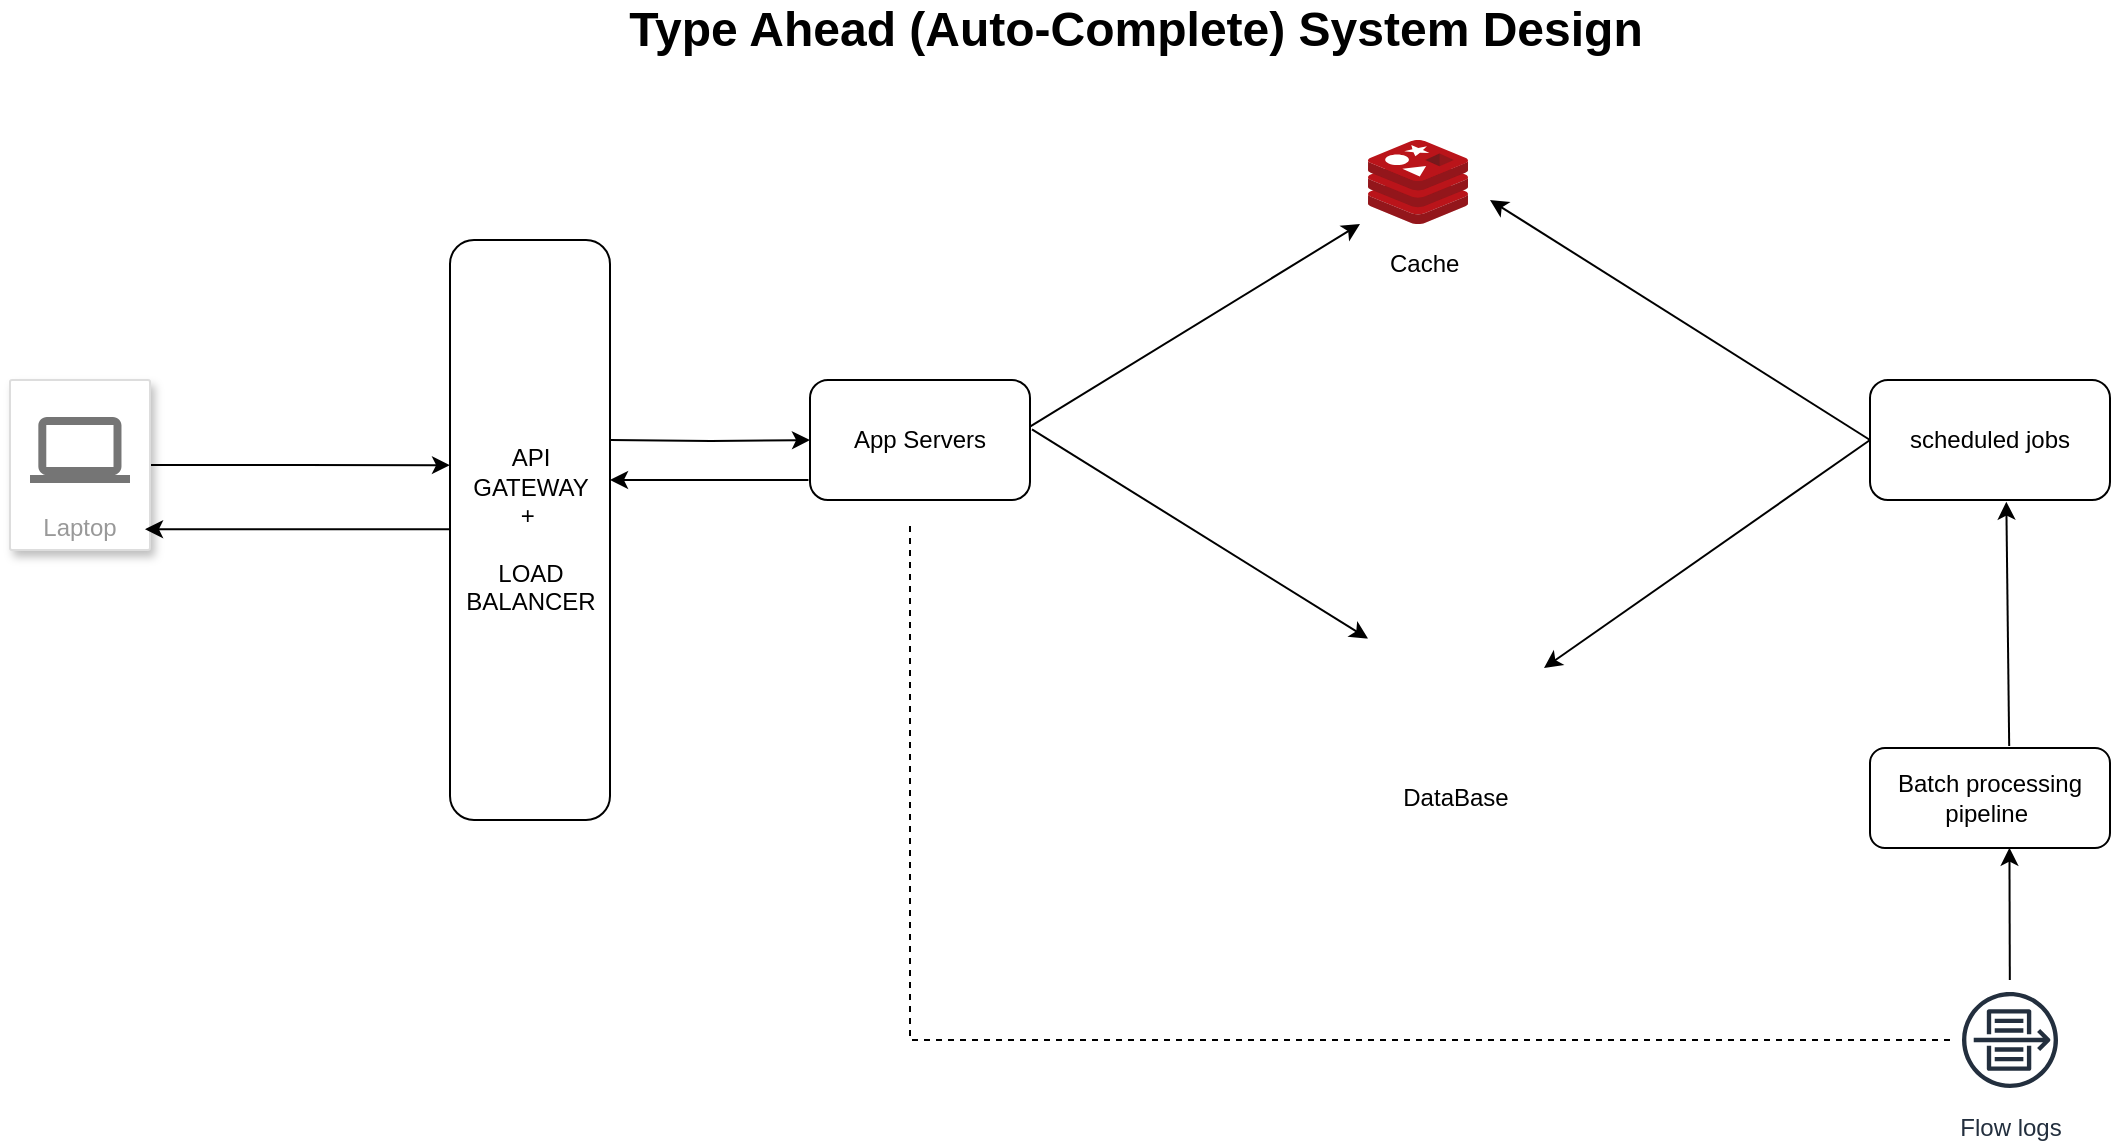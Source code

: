 <mxfile version="24.4.9" type="google">
  <diagram name="Page-1" id="AqxoCIrnYaayk7rzM27X">
    <mxGraphModel grid="1" page="1" gridSize="10" guides="1" tooltips="1" connect="1" arrows="1" fold="1" pageScale="1" pageWidth="1169" pageHeight="827" math="0" shadow="0">
      <root>
        <mxCell id="0" />
        <mxCell id="1" parent="0" />
        <mxCell id="02zTtfY_MGwb1G0K5M5e-1" value="" style="group" connectable="0" vertex="1" parent="1">
          <mxGeometry x="170" y="30" width="1050" height="550" as="geometry" />
        </mxCell>
        <mxCell id="a4hiRSeXa8W6ljTA61oM-5" style="edgeStyle=orthogonalEdgeStyle;rounded=0;orthogonalLoop=1;jettySize=auto;html=1;exitX=1;exitY=0.5;exitDx=0;exitDy=0;" edge="1" parent="02zTtfY_MGwb1G0K5M5e-1" source="a4hiRSeXa8W6ljTA61oM-1">
          <mxGeometry relative="1" as="geometry">
            <mxPoint x="220" y="232.579" as="targetPoint" />
          </mxGeometry>
        </mxCell>
        <mxCell id="a4hiRSeXa8W6ljTA61oM-1" value="Laptop" style="strokeColor=#dddddd;shadow=1;strokeWidth=1;rounded=1;absoluteArcSize=1;arcSize=2;labelPosition=center;verticalLabelPosition=middle;align=center;verticalAlign=bottom;spacingLeft=0;fontColor=#999999;fontSize=12;whiteSpace=wrap;spacingBottom=2;html=1;" vertex="1" parent="02zTtfY_MGwb1G0K5M5e-1">
          <mxGeometry y="190" width="70" height="85" as="geometry" />
        </mxCell>
        <mxCell id="a4hiRSeXa8W6ljTA61oM-2" value="" style="sketch=0;dashed=0;connectable=0;html=1;fillColor=#757575;strokeColor=none;shape=mxgraph.gcp2.laptop;part=1;" vertex="1" parent="a4hiRSeXa8W6ljTA61oM-1">
          <mxGeometry x="0.5" width="50" height="33" relative="1" as="geometry">
            <mxPoint x="-25" y="18.5" as="offset" />
          </mxGeometry>
        </mxCell>
        <mxCell id="a4hiRSeXa8W6ljTA61oM-9" value="" style="group" connectable="0" vertex="1" parent="02zTtfY_MGwb1G0K5M5e-1">
          <mxGeometry x="220" y="120" width="80" height="290" as="geometry" />
        </mxCell>
        <mxCell id="a4hiRSeXa8W6ljTA61oM-6" value="" style="rounded=1;whiteSpace=wrap;html=1;" vertex="1" parent="a4hiRSeXa8W6ljTA61oM-9">
          <mxGeometry width="80" height="290" as="geometry" />
        </mxCell>
        <mxCell id="a4hiRSeXa8W6ljTA61oM-7" value="API GATEWAY +&amp;nbsp;&lt;br&gt;&lt;br&gt;LOAD BALANCER" style="text;html=1;align=center;verticalAlign=middle;whiteSpace=wrap;rounded=0;" vertex="1" parent="a4hiRSeXa8W6ljTA61oM-9">
          <mxGeometry x="12.5" y="50" width="55" height="190" as="geometry" />
        </mxCell>
        <mxCell id="a4hiRSeXa8W6ljTA61oM-10" value="" style="shape=image;html=1;verticalAlign=top;verticalLabelPosition=bottom;labelBackgroundColor=#ffffff;imageAspect=0;aspect=fixed;image=https://cdn0.iconfinder.com/data/icons/phosphor-fill-vol-3/256/number-circle-one-fill-128.png" vertex="1" parent="02zTtfY_MGwb1G0K5M5e-1">
          <mxGeometry x="130" y="190" width="38" height="38" as="geometry" />
        </mxCell>
        <mxCell id="a4hiRSeXa8W6ljTA61oM-11" style="edgeStyle=orthogonalEdgeStyle;rounded=0;orthogonalLoop=1;jettySize=auto;html=1;" edge="1" parent="02zTtfY_MGwb1G0K5M5e-1">
          <mxGeometry relative="1" as="geometry">
            <mxPoint x="67.5" y="264.62" as="targetPoint" />
            <mxPoint x="220" y="264.62" as="sourcePoint" />
          </mxGeometry>
        </mxCell>
        <mxCell id="a4hiRSeXa8W6ljTA61oM-12" value="App Servers" style="rounded=1;whiteSpace=wrap;html=1;" vertex="1" parent="02zTtfY_MGwb1G0K5M5e-1">
          <mxGeometry x="400" y="190" width="110" height="60" as="geometry" />
        </mxCell>
        <mxCell id="a4hiRSeXa8W6ljTA61oM-13" style="edgeStyle=orthogonalEdgeStyle;rounded=0;orthogonalLoop=1;jettySize=auto;html=1;" edge="1" parent="02zTtfY_MGwb1G0K5M5e-1" target="a4hiRSeXa8W6ljTA61oM-12">
          <mxGeometry relative="1" as="geometry">
            <mxPoint x="300" y="220" as="sourcePoint" />
          </mxGeometry>
        </mxCell>
        <mxCell id="a4hiRSeXa8W6ljTA61oM-14" style="edgeStyle=orthogonalEdgeStyle;rounded=0;orthogonalLoop=1;jettySize=auto;html=1;exitX=-0.007;exitY=0.834;exitDx=0;exitDy=0;exitPerimeter=0;" edge="1" parent="02zTtfY_MGwb1G0K5M5e-1" source="a4hiRSeXa8W6ljTA61oM-12">
          <mxGeometry relative="1" as="geometry">
            <mxPoint x="300" y="240" as="targetPoint" />
            <mxPoint x="390" y="240.31" as="sourcePoint" />
          </mxGeometry>
        </mxCell>
        <mxCell id="a4hiRSeXa8W6ljTA61oM-19" value="" style="shape=image;html=1;verticalAlign=top;verticalLabelPosition=bottom;labelBackgroundColor=#ffffff;imageAspect=0;aspect=fixed;image=https://cdn0.iconfinder.com/data/icons/phosphor-fill-vol-3/256/number-circle-two-fill-128.png" vertex="1" parent="02zTtfY_MGwb1G0K5M5e-1">
          <mxGeometry x="342" y="200" width="18" height="18" as="geometry" />
        </mxCell>
        <mxCell id="a4hiRSeXa8W6ljTA61oM-20" value="" style="image;sketch=0;aspect=fixed;html=1;points=[];align=center;fontSize=12;image=img/lib/mscae/Cache_Redis_Product.svg;" vertex="1" parent="02zTtfY_MGwb1G0K5M5e-1">
          <mxGeometry x="679" y="70" width="50" height="42" as="geometry" />
        </mxCell>
        <mxCell id="a4hiRSeXa8W6ljTA61oM-21" value="" style="shape=image;html=1;verticalAlign=top;verticalLabelPosition=bottom;labelBackgroundColor=#ffffff;imageAspect=0;aspect=fixed;image=https://cdn1.iconfinder.com/data/icons/unicons-line-vol-2/24/database-128.png" vertex="1" parent="02zTtfY_MGwb1G0K5M5e-1">
          <mxGeometry x="679" y="290" width="88" height="88" as="geometry" />
        </mxCell>
        <mxCell id="a4hiRSeXa8W6ljTA61oM-22" value="" style="endArrow=classic;html=1;rounded=0;exitX=1.045;exitY=0.389;exitDx=0;exitDy=0;exitPerimeter=0;entryX=-0.08;entryY=1;entryDx=0;entryDy=0;entryPerimeter=0;" edge="1" parent="02zTtfY_MGwb1G0K5M5e-1" target="a4hiRSeXa8W6ljTA61oM-20">
          <mxGeometry width="50" height="50" relative="1" as="geometry">
            <mxPoint x="510" y="213.34" as="sourcePoint" />
            <mxPoint x="685.05" y="170" as="targetPoint" />
          </mxGeometry>
        </mxCell>
        <mxCell id="a4hiRSeXa8W6ljTA61oM-23" value="" style="endArrow=classic;html=1;rounded=0;exitX=1.009;exitY=0.411;exitDx=0;exitDy=0;exitPerimeter=0;entryX=0;entryY=0.333;entryDx=0;entryDy=0;entryPerimeter=0;" edge="1" parent="02zTtfY_MGwb1G0K5M5e-1" source="a4hiRSeXa8W6ljTA61oM-12" target="a4hiRSeXa8W6ljTA61oM-21">
          <mxGeometry width="50" height="50" relative="1" as="geometry">
            <mxPoint x="640" y="220" as="sourcePoint" />
            <mxPoint x="690" y="170" as="targetPoint" />
          </mxGeometry>
        </mxCell>
        <mxCell id="a4hiRSeXa8W6ljTA61oM-24" value="" style="shape=image;html=1;verticalAlign=top;verticalLabelPosition=bottom;labelBackgroundColor=#ffffff;imageAspect=0;aspect=fixed;image=https://cdn0.iconfinder.com/data/icons/phosphor-fill-vol-3/256/number-circle-three-fill-128.png" vertex="1" parent="02zTtfY_MGwb1G0K5M5e-1">
          <mxGeometry x="590" y="130" width="20" height="20" as="geometry" />
        </mxCell>
        <mxCell id="a4hiRSeXa8W6ljTA61oM-26" value="" style="shape=image;html=1;verticalAlign=top;verticalLabelPosition=bottom;labelBackgroundColor=#ffffff;imageAspect=0;aspect=fixed;image=https://cdn0.iconfinder.com/data/icons/phosphor-fill-vol-3/256/number-circle-four-fill-128.png" vertex="1" parent="02zTtfY_MGwb1G0K5M5e-1">
          <mxGeometry x="590" y="275" width="24" height="24" as="geometry" />
        </mxCell>
        <mxCell id="a4hiRSeXa8W6ljTA61oM-29" value="DataBase" style="text;html=1;align=center;verticalAlign=middle;whiteSpace=wrap;rounded=0;" vertex="1" parent="02zTtfY_MGwb1G0K5M5e-1">
          <mxGeometry x="693" y="384" width="60" height="30" as="geometry" />
        </mxCell>
        <mxCell id="a4hiRSeXa8W6ljTA61oM-30" value="Cache&amp;nbsp;" style="text;html=1;align=center;verticalAlign=middle;whiteSpace=wrap;rounded=0;" vertex="1" parent="02zTtfY_MGwb1G0K5M5e-1">
          <mxGeometry x="679" y="112" width="60" height="40" as="geometry" />
        </mxCell>
        <mxCell id="a4hiRSeXa8W6ljTA61oM-31" value="scheduled jobs" style="rounded=1;whiteSpace=wrap;html=1;" vertex="1" parent="02zTtfY_MGwb1G0K5M5e-1">
          <mxGeometry x="930" y="190" width="120" height="60" as="geometry" />
        </mxCell>
        <mxCell id="a4hiRSeXa8W6ljTA61oM-32" value="Batch processing pipeline&amp;nbsp;" style="rounded=1;whiteSpace=wrap;html=1;" vertex="1" parent="02zTtfY_MGwb1G0K5M5e-1">
          <mxGeometry x="930" y="374" width="120" height="50" as="geometry" />
        </mxCell>
        <mxCell id="a4hiRSeXa8W6ljTA61oM-33" value="" style="endArrow=classic;html=1;rounded=0;" edge="1" parent="02zTtfY_MGwb1G0K5M5e-1">
          <mxGeometry width="50" height="50" relative="1" as="geometry">
            <mxPoint x="930" y="220" as="sourcePoint" />
            <mxPoint x="740" y="100" as="targetPoint" />
          </mxGeometry>
        </mxCell>
        <mxCell id="a4hiRSeXa8W6ljTA61oM-34" value="" style="endArrow=classic;html=1;rounded=0;entryX=1;entryY=0.5;entryDx=0;entryDy=0;exitX=0;exitY=0.5;exitDx=0;exitDy=0;" edge="1" parent="02zTtfY_MGwb1G0K5M5e-1" source="a4hiRSeXa8W6ljTA61oM-31" target="a4hiRSeXa8W6ljTA61oM-21">
          <mxGeometry width="50" height="50" relative="1" as="geometry">
            <mxPoint x="920" y="220" as="sourcePoint" />
            <mxPoint x="760" y="230" as="targetPoint" />
          </mxGeometry>
        </mxCell>
        <mxCell id="a4hiRSeXa8W6ljTA61oM-35" value="" style="shape=image;html=1;verticalAlign=top;verticalLabelPosition=bottom;labelBackgroundColor=#ffffff;imageAspect=0;aspect=fixed;image=https://cdn0.iconfinder.com/data/icons/phosphor-fill-vol-3/256/number-square-seven-fill-128.png" vertex="1" parent="02zTtfY_MGwb1G0K5M5e-1">
          <mxGeometry x="840" y="280" width="30" height="30" as="geometry" />
        </mxCell>
        <mxCell id="a4hiRSeXa8W6ljTA61oM-36" value="" style="shape=image;html=1;verticalAlign=top;verticalLabelPosition=bottom;labelBackgroundColor=#ffffff;imageAspect=0;aspect=fixed;image=https://cdn0.iconfinder.com/data/icons/phosphor-fill-vol-3/256/number-circle-eight-fill-128.png" vertex="1" parent="02zTtfY_MGwb1G0K5M5e-1">
          <mxGeometry x="850" y="140" width="30" height="30" as="geometry" />
        </mxCell>
        <mxCell id="a4hiRSeXa8W6ljTA61oM-38" value="Flow logs" style="sketch=0;outlineConnect=0;fontColor=#232F3E;gradientColor=none;strokeColor=#232F3E;fillColor=#ffffff;dashed=0;verticalLabelPosition=bottom;verticalAlign=top;align=center;html=1;fontSize=12;fontStyle=0;aspect=fixed;shape=mxgraph.aws4.resourceIcon;resIcon=mxgraph.aws4.flow_logs;" vertex="1" parent="02zTtfY_MGwb1G0K5M5e-1">
          <mxGeometry x="970" y="490" width="60" height="60" as="geometry" />
        </mxCell>
        <mxCell id="a4hiRSeXa8W6ljTA61oM-39" value="" style="endArrow=classic;html=1;rounded=0;entryX=0.581;entryY=0.997;entryDx=0;entryDy=0;entryPerimeter=0;" edge="1" parent="02zTtfY_MGwb1G0K5M5e-1" source="a4hiRSeXa8W6ljTA61oM-38" target="a4hiRSeXa8W6ljTA61oM-32">
          <mxGeometry width="50" height="50" relative="1" as="geometry">
            <mxPoint x="999" y="480" as="sourcePoint" />
            <mxPoint x="1049" y="430" as="targetPoint" />
          </mxGeometry>
        </mxCell>
        <mxCell id="a4hiRSeXa8W6ljTA61oM-40" value="" style="endArrow=classic;html=1;rounded=0;entryX=0.568;entryY=1.014;entryDx=0;entryDy=0;entryPerimeter=0;exitX=0.58;exitY=-0.021;exitDx=0;exitDy=0;exitPerimeter=0;" edge="1" parent="02zTtfY_MGwb1G0K5M5e-1" source="a4hiRSeXa8W6ljTA61oM-32" target="a4hiRSeXa8W6ljTA61oM-31">
          <mxGeometry width="50" height="50" relative="1" as="geometry">
            <mxPoint x="1000" y="370" as="sourcePoint" />
            <mxPoint x="930" y="300" as="targetPoint" />
          </mxGeometry>
        </mxCell>
        <mxCell id="jPDhG0j2hxGHGdSLirxI-2" value="" style="endArrow=none;dashed=1;html=1;rounded=0;" edge="1" parent="02zTtfY_MGwb1G0K5M5e-1" source="a4hiRSeXa8W6ljTA61oM-38">
          <mxGeometry width="50" height="50" relative="1" as="geometry">
            <mxPoint x="910" y="560" as="sourcePoint" />
            <mxPoint x="450" y="260" as="targetPoint" />
            <Array as="points">
              <mxPoint x="450" y="520" />
            </Array>
          </mxGeometry>
        </mxCell>
        <mxCell id="jPDhG0j2hxGHGdSLirxI-3" value="" style="shape=image;html=1;verticalAlign=top;verticalLabelPosition=bottom;labelBackgroundColor=#ffffff;imageAspect=0;aspect=fixed;image=https://cdn0.iconfinder.com/data/icons/phosphor-fill-vol-3/256/number-circle-five-fill-128.png" vertex="1" parent="02zTtfY_MGwb1G0K5M5e-1">
          <mxGeometry x="961" y="442" width="30" height="30" as="geometry" />
        </mxCell>
        <mxCell id="jPDhG0j2hxGHGdSLirxI-4" value="" style="shape=image;html=1;verticalAlign=top;verticalLabelPosition=bottom;labelBackgroundColor=#ffffff;imageAspect=0;aspect=fixed;image=https://cdn0.iconfinder.com/data/icons/phosphor-fill-vol-3/256/number-circle-six-fill-128.png" vertex="1" parent="02zTtfY_MGwb1G0K5M5e-1">
          <mxGeometry x="970" y="290" width="21" height="21" as="geometry" />
        </mxCell>
        <mxCell id="jPDhG0j2hxGHGdSLirxI-5" value="&lt;b&gt;&lt;font style=&quot;font-size: 24px;&quot;&gt;Type Ahead (Auto-Complete) System Design&lt;/font&gt;&lt;/b&gt;" style="text;html=1;align=center;verticalAlign=middle;whiteSpace=wrap;rounded=0;" vertex="1" parent="02zTtfY_MGwb1G0K5M5e-1">
          <mxGeometry x="168" width="790" height="30" as="geometry" />
        </mxCell>
      </root>
    </mxGraphModel>
  </diagram>
</mxfile>
